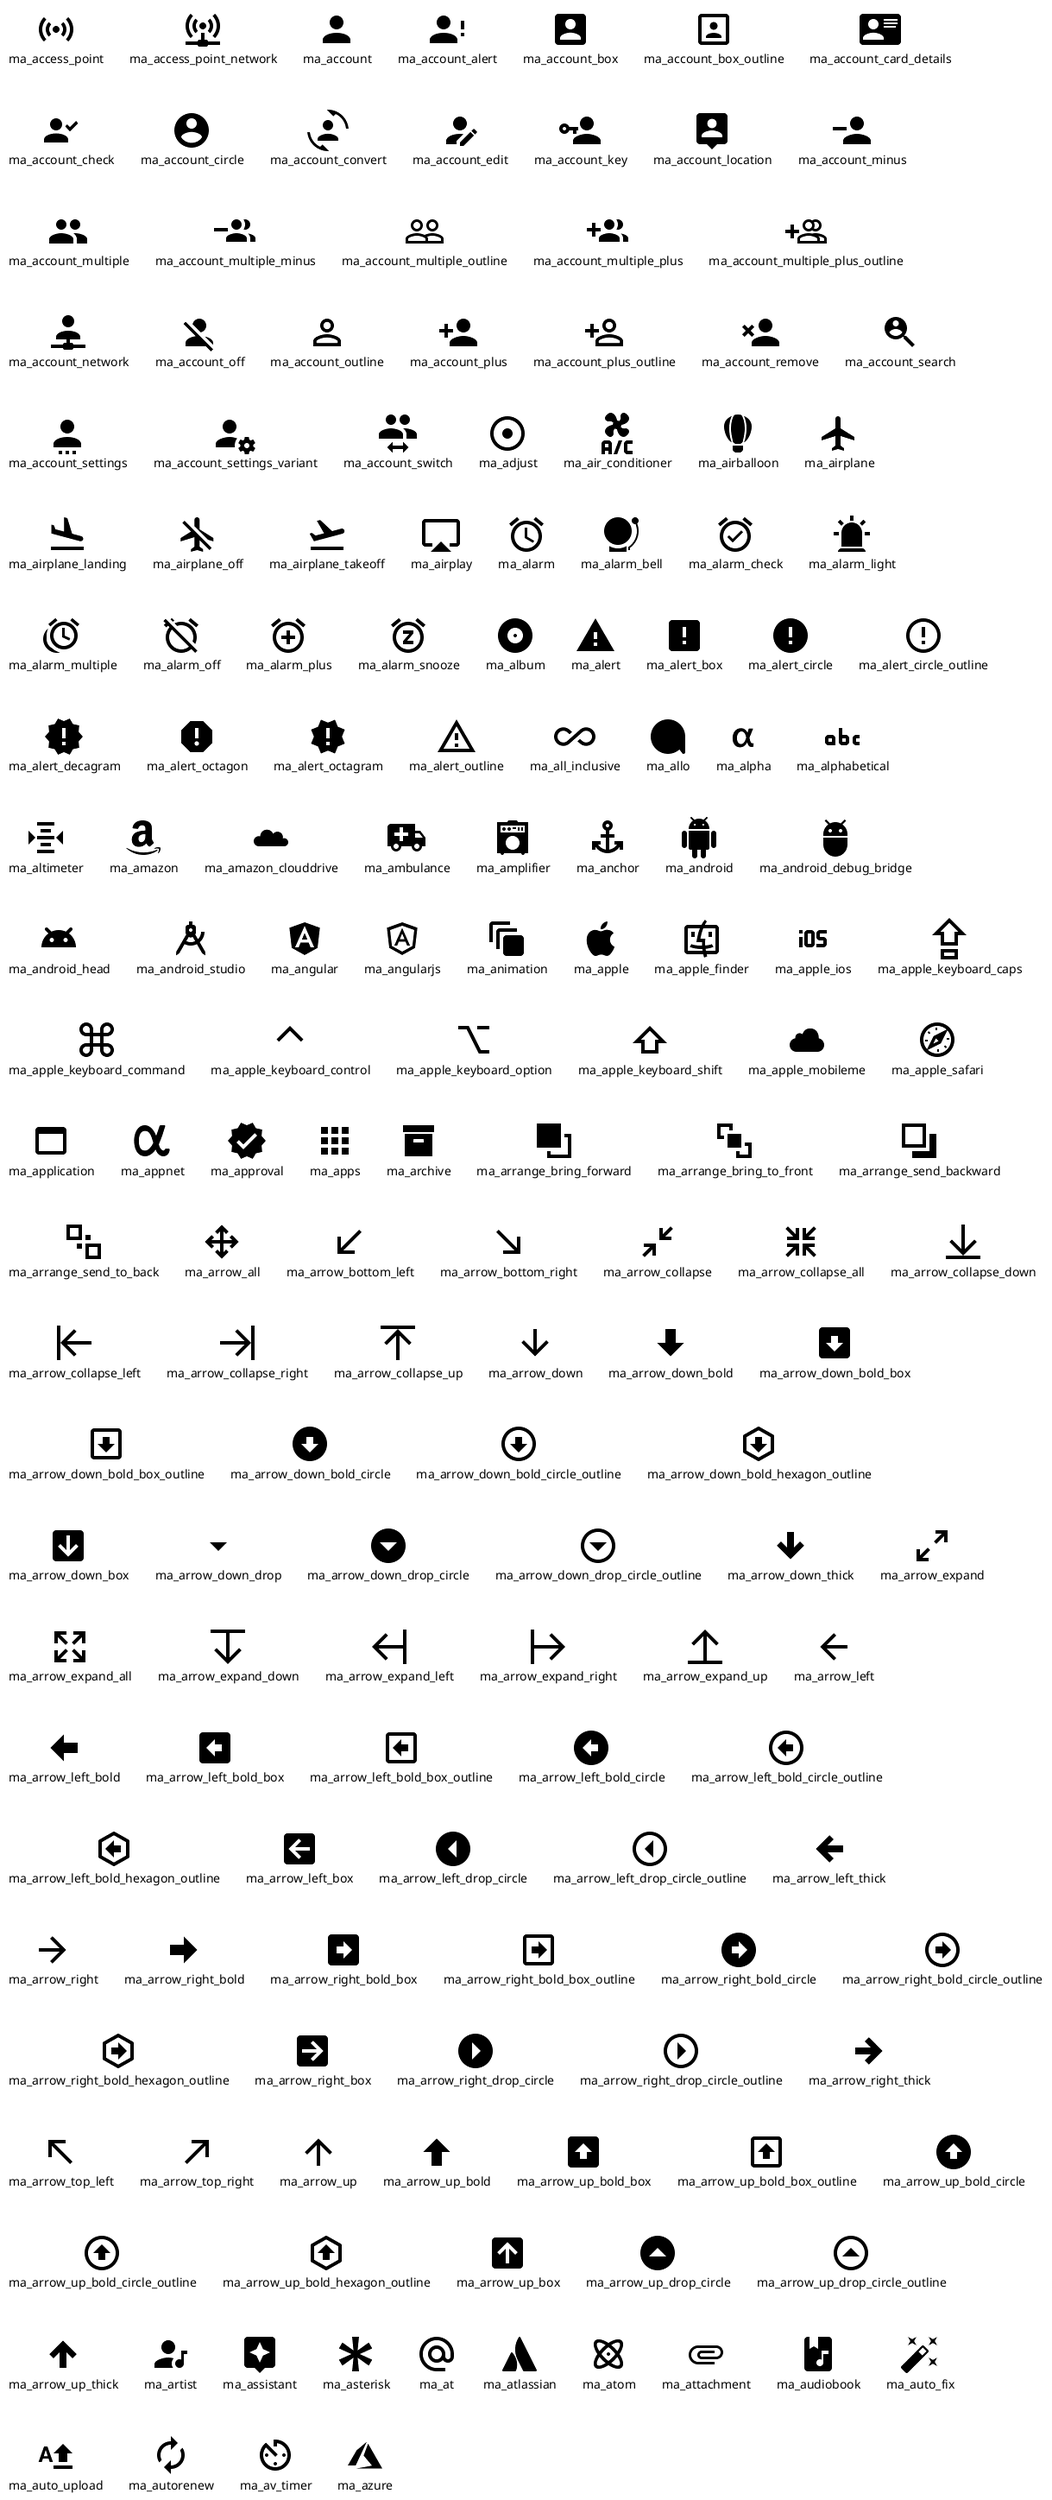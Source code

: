 @startuml


!include <material/access_point>
!include <material/access_point_network>
!include <material/account>
!include <material/account_alert>
!include <material/account_box>
!include <material/account_box_outline>
!include <material/account_card_details>
!include <material/account_check>
!include <material/account_circle>
!include <material/account_convert>
!include <material/account_edit>
!include <material/account_key>
!include <material/account_location>
!include <material/account_minus>
!include <material/account_multiple>
!include <material/account_multiple_minus>
!include <material/account_multiple_outline>
!include <material/account_multiple_plus>
!include <material/account_multiple_plus_outline>
!include <material/account_network>
!include <material/account_off>
!include <material/account_outline>
!include <material/account_plus>
!include <material/account_plus_outline>
!include <material/account_remove>
!include <material/account_search>
!include <material/account_settings>
!include <material/account_settings_variant>
!include <material/account_switch>
!include <material/adjust>
!include <material/airballoon>
!include <material/air_conditioner>
!include <material/airplane>
!include <material/airplane_landing>
!include <material/airplane_off>
!include <material/airplane_takeoff>
!include <material/airplay>
!include <material/alarm>
!include <material/alarm_bell>
!include <material/alarm_check>
!include <material/alarm_light>
!include <material/alarm_multiple>
!include <material/alarm_off>
!include <material/alarm_plus>
!include <material/alarm_snooze>
!include <material/album>
!include <material/alert>
!include <material/alert_box>
!include <material/alert_circle>
!include <material/alert_circle_outline>
!include <material/alert_decagram>
!include <material/alert_octagon>
!include <material/alert_octagram>
!include <material/alert_outline>
!include <material/all_inclusive>
!include <material/allo>
!include <material/alpha>
!include <material/alphabetical>
!include <material/altimeter>
!include <material/amazon>
!include <material/amazon_clouddrive>
!include <material/ambulance>
!include <material/amplifier>
!include <material/anchor>
!include <material/android>
!include <material/android_debug_bridge>
!include <material/android_head>
!include <material/android_studio>
!include <material/angular>
!include <material/angularjs>
!include <material/animation>
!include <material/apple>
!include <material/apple_finder>
!include <material/apple_ios>
!include <material/apple_keyboard_caps>
!include <material/apple_keyboard_command>
!include <material/apple_keyboard_control>
!include <material/apple_keyboard_option>
!include <material/apple_keyboard_shift>
!include <material/apple_mobileme>
!include <material/apple_safari>
!include <material/application>
!include <material/appnet>
!include <material/approval>
!include <material/apps>
!include <material/archive>
!include <material/arrange_bring_forward>
!include <material/arrange_bring_to_front>
!include <material/arrange_send_backward>
!include <material/arrange_send_to_back>
!include <material/arrow_all>
!include <material/arrow_bottom_left>
!include <material/arrow_bottom_right>
!include <material/arrow_collapse>
!include <material/arrow_collapse_all>
!include <material/arrow_collapse_down>
!include <material/arrow_collapse_left>
!include <material/arrow_collapse_right>
!include <material/arrow_collapse_up>
!include <material/arrow_down>
!include <material/arrow_down_bold>
!include <material/arrow_down_bold_box>
!include <material/arrow_down_bold_box_outline>
!include <material/arrow_down_bold_circle>
!include <material/arrow_down_bold_circle_outline>
!include <material/arrow_down_bold_hexagon_outline>
!include <material/arrow_down_box>
!include <material/arrow_down_drop>
!include <material/arrow_down_drop_circle>
!include <material/arrow_down_drop_circle_outline>
!include <material/arrow_down_thick>
!include <material/arrow_expand>
!include <material/arrow_expand_all>
!include <material/arrow_expand_down>
!include <material/arrow_expand_left>
!include <material/arrow_expand_right>
!include <material/arrow_expand_up>
!include <material/arrow_left>
!include <material/arrow_left_bold>
!include <material/arrow_left_bold_box>
!include <material/arrow_left_bold_box_outline>
!include <material/arrow_left_bold_circle>
!include <material/arrow_left_bold_circle_outline>
!include <material/arrow_left_bold_hexagon_outline>
!include <material/arrow_left_box>
!include <material/arrow_left_drop_circle>
!include <material/arrow_left_drop_circle_outline>
!include <material/arrow_left_thick>
!include <material/arrow_right>
!include <material/arrow_right_bold>
!include <material/arrow_right_bold_box>
!include <material/arrow_right_bold_box_outline>
!include <material/arrow_right_bold_circle>
!include <material/arrow_right_bold_circle_outline>
!include <material/arrow_right_bold_hexagon_outline>
!include <material/arrow_right_box>
!include <material/arrow_right_drop_circle>
!include <material/arrow_right_drop_circle_outline>
!include <material/arrow_right_thick>
!include <material/arrow_top_left>
!include <material/arrow_top_right>
!include <material/arrow_up>
!include <material/arrow_up_bold>
!include <material/arrow_up_bold_box>
!include <material/arrow_up_bold_box_outline>
!include <material/arrow_up_bold_circle>
!include <material/arrow_up_bold_circle_outline>
!include <material/arrow_up_bold_hexagon_outline>
!include <material/arrow_up_box>
!include <material/arrow_up_drop_circle>
!include <material/arrow_up_drop_circle_outline>
!include <material/arrow_up_thick>
!include <material/artist>
!include <material/assistant>
!include <material/asterisk>
!include <material/at>
!include <material/atlassian>
!include <material/atom>
!include <material/attachment>
!include <material/audiobook>
!include <material/auto_fix>
!include <material/autorenew>
!include <material/auto_upload>
!include <material/av_timer>
!include <material/azure>
listsprites
@enduml